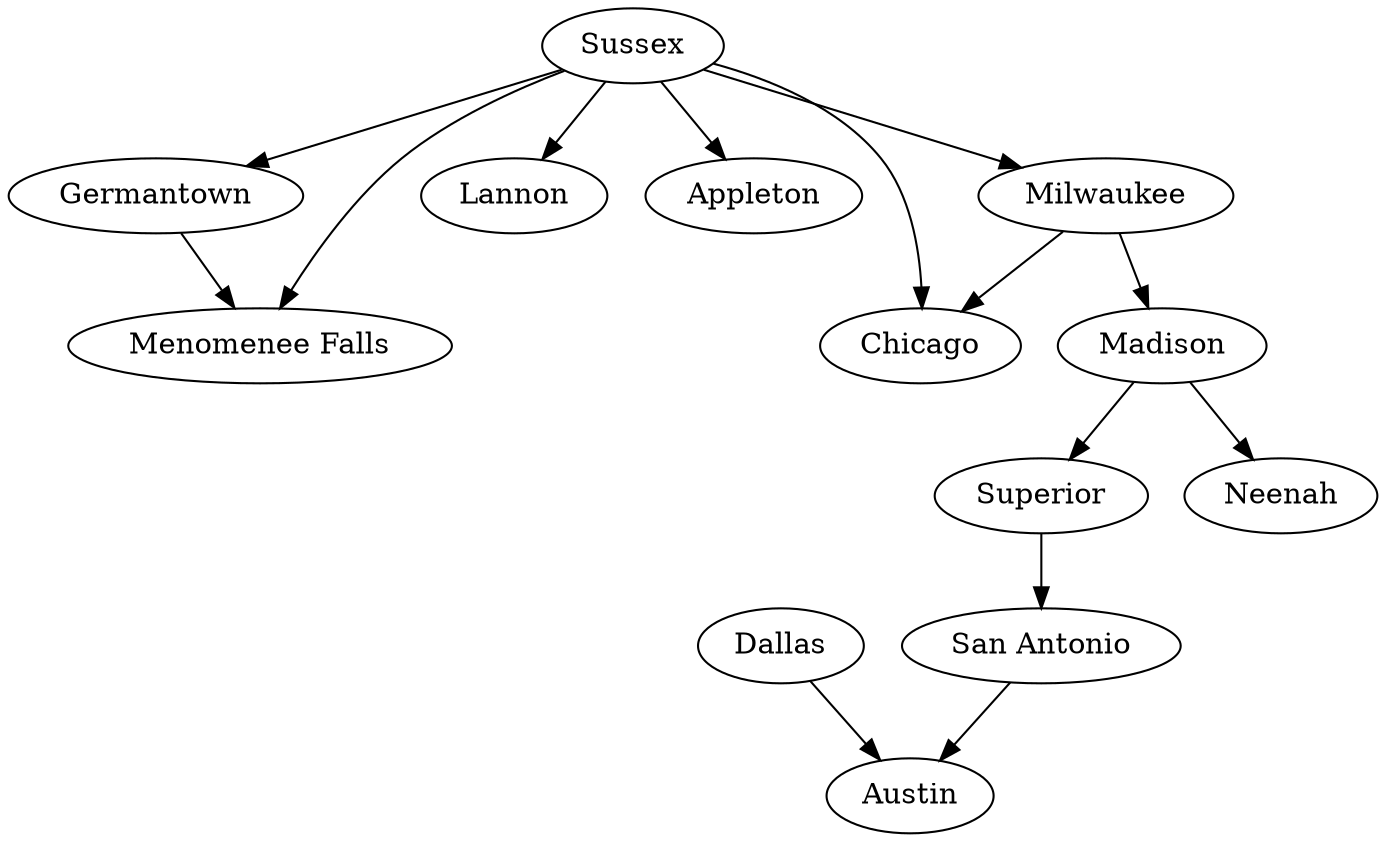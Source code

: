 digraph mygraph {
   "Madison" -> "Superior" [length=200.000];
   "Madison" -> "Neenah" [length=85.000];
   "Germantown" -> "Menomenee Falls" [length=90.000];
   "Menomenee Falls";
   "Lannon";
   "Dallas" -> "Austin" [length=90.000];
   "San Antonio" -> "Austin" [length=200.000];
   "Appleton";
   "Neenah";
   "Austin";
   "Sussex" -> "Germantown" [length=50.000];
   "Sussex" -> "Menomenee Falls" [length=90.000];
   "Sussex" -> "Lannon" [length=89.000];
   "Sussex" -> "Chicago" [length=120.000];
   "Sussex" -> "Milwaukee" [length=80.000];
   "Sussex" -> "Appleton" [length=67.000];
   "Superior" -> "San Antonio" [length=5000.000];
   "Milwaukee" -> "Madison" [length=100.000];
   "Milwaukee" -> "Chicago" [length=100.000];
   "Chicago";
}
